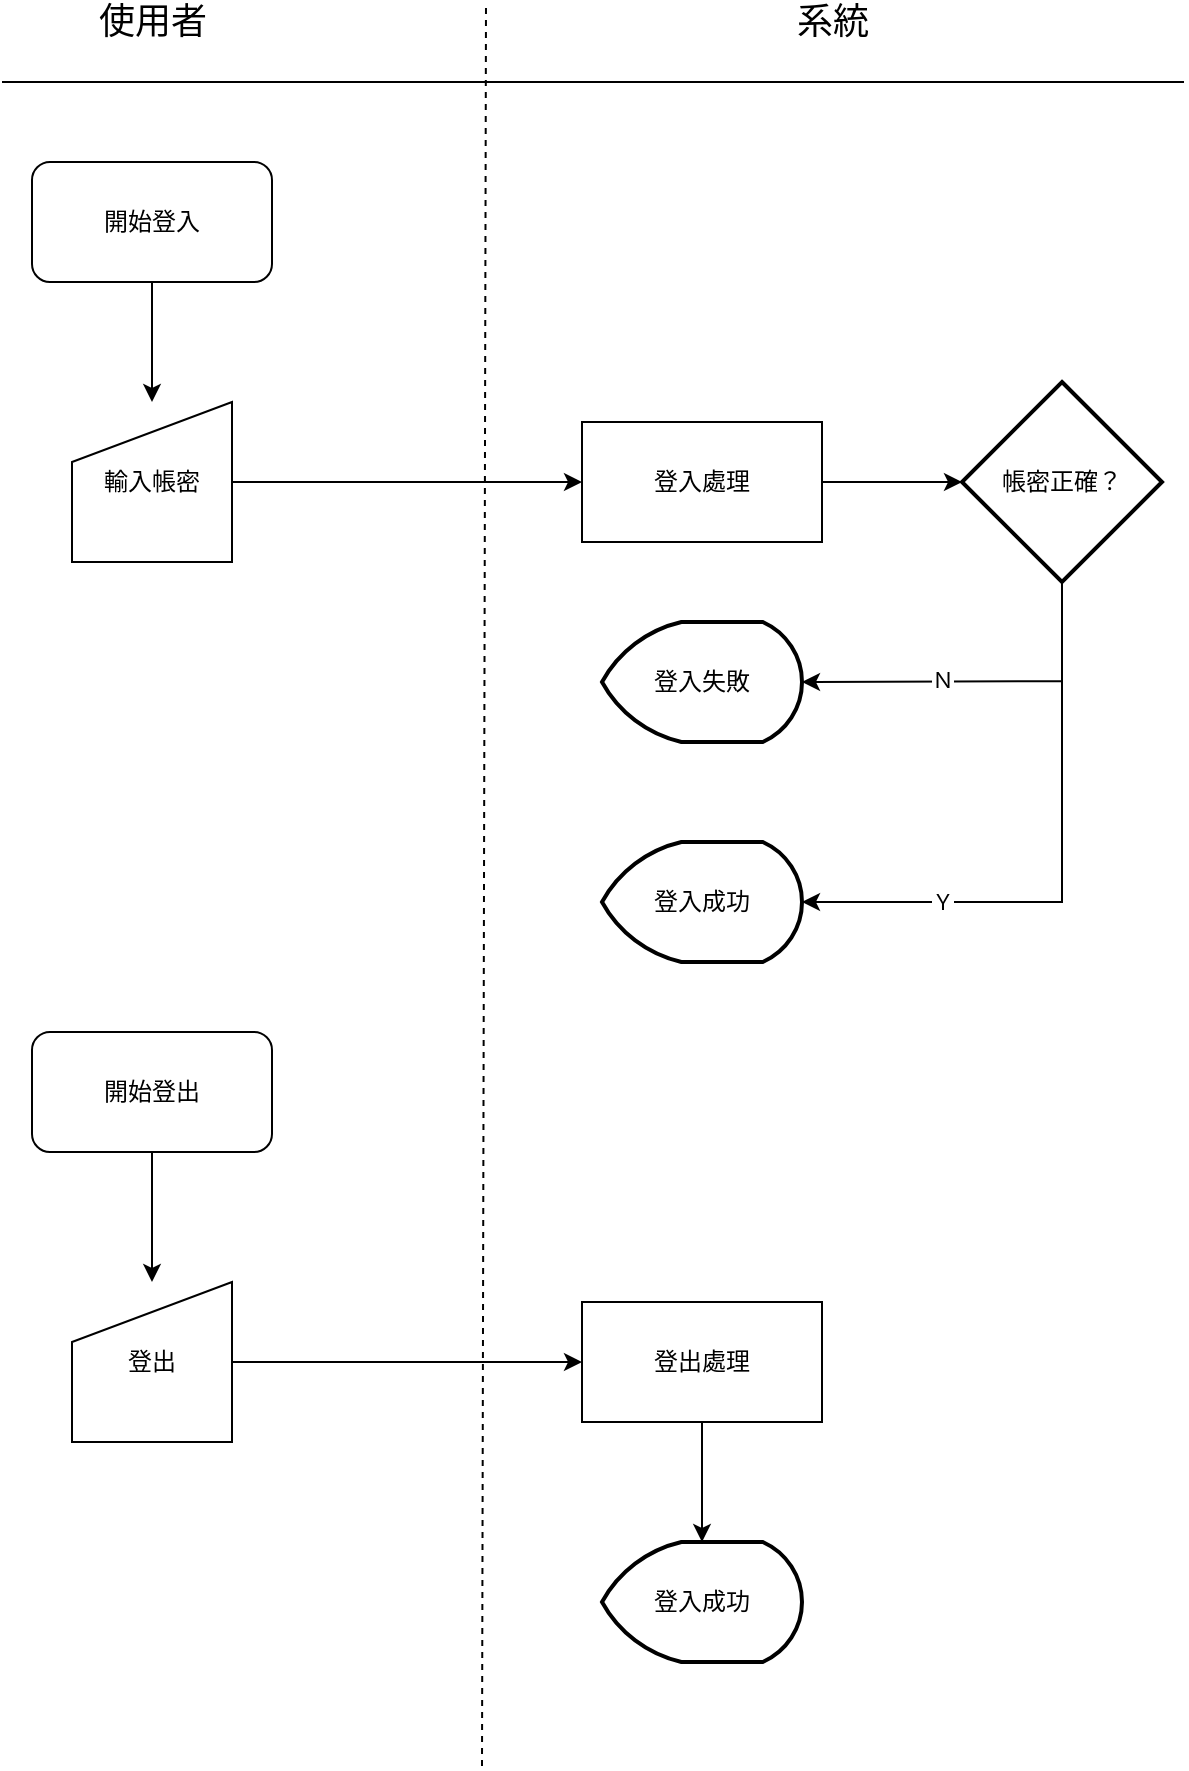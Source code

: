 <mxfile version="12.9.13" type="device"><diagram id="Iml-WLphm3bLZjvT0ccS" name="Page-1"><mxGraphModel dx="741" dy="434" grid="1" gridSize="10" guides="1" tooltips="1" connect="1" arrows="1" fold="1" page="1" pageScale="1" pageWidth="827" pageHeight="1169" math="0" shadow="0"><root><mxCell id="0"/><mxCell id="1" parent="0"/><mxCell id="9L_dC_pgzlohP8YaK-mG-2" value="&lt;font style=&quot;font-size: 18px&quot;&gt;使用者&lt;/font&gt;" style="text;html=1;align=center;verticalAlign=middle;resizable=0;points=[];autosize=1;" vertex="1" parent="1"><mxGeometry x="210" y="40" width="70" height="20" as="geometry"/></mxCell><mxCell id="9L_dC_pgzlohP8YaK-mG-3" value="&lt;font style=&quot;font-size: 18px&quot;&gt;系統&lt;/font&gt;" style="text;html=1;align=center;verticalAlign=middle;resizable=0;points=[];autosize=1;" vertex="1" parent="1"><mxGeometry x="560" y="40" width="50" height="20" as="geometry"/></mxCell><mxCell id="9L_dC_pgzlohP8YaK-mG-7" style="edgeStyle=orthogonalEdgeStyle;rounded=0;orthogonalLoop=1;jettySize=auto;html=1;exitX=0.5;exitY=1;exitDx=0;exitDy=0;" edge="1" parent="1" source="9L_dC_pgzlohP8YaK-mG-5" target="9L_dC_pgzlohP8YaK-mG-6"><mxGeometry relative="1" as="geometry"/></mxCell><mxCell id="9L_dC_pgzlohP8YaK-mG-5" value="開始登入" style="rounded=1;whiteSpace=wrap;html=1;" vertex="1" parent="1"><mxGeometry x="185" y="120" width="120" height="60" as="geometry"/></mxCell><mxCell id="9L_dC_pgzlohP8YaK-mG-9" style="edgeStyle=orthogonalEdgeStyle;rounded=0;orthogonalLoop=1;jettySize=auto;html=1;exitX=1;exitY=0.5;exitDx=0;exitDy=0;entryX=0;entryY=0.5;entryDx=0;entryDy=0;" edge="1" parent="1" source="9L_dC_pgzlohP8YaK-mG-6" target="9L_dC_pgzlohP8YaK-mG-8"><mxGeometry relative="1" as="geometry"/></mxCell><mxCell id="9L_dC_pgzlohP8YaK-mG-6" value="輸入帳密" style="shape=manualInput;whiteSpace=wrap;html=1;" vertex="1" parent="1"><mxGeometry x="205" y="240" width="80" height="80" as="geometry"/></mxCell><mxCell id="9L_dC_pgzlohP8YaK-mG-18" style="edgeStyle=orthogonalEdgeStyle;rounded=0;orthogonalLoop=1;jettySize=auto;html=1;exitX=1;exitY=0.5;exitDx=0;exitDy=0;entryX=0;entryY=0.5;entryDx=0;entryDy=0;entryPerimeter=0;" edge="1" parent="1" source="9L_dC_pgzlohP8YaK-mG-8" target="9L_dC_pgzlohP8YaK-mG-10"><mxGeometry relative="1" as="geometry"/></mxCell><mxCell id="9L_dC_pgzlohP8YaK-mG-8" value="登入處理" style="rounded=0;whiteSpace=wrap;html=1;" vertex="1" parent="1"><mxGeometry x="460" y="250" width="120" height="60" as="geometry"/></mxCell><mxCell id="9L_dC_pgzlohP8YaK-mG-19" style="edgeStyle=orthogonalEdgeStyle;rounded=0;orthogonalLoop=1;jettySize=auto;html=1;exitX=0.5;exitY=1;exitDx=0;exitDy=0;exitPerimeter=0;entryX=1;entryY=0.5;entryDx=0;entryDy=0;entryPerimeter=0;" edge="1" parent="1" source="9L_dC_pgzlohP8YaK-mG-10" target="9L_dC_pgzlohP8YaK-mG-13"><mxGeometry relative="1" as="geometry"/></mxCell><mxCell id="9L_dC_pgzlohP8YaK-mG-22" value="Ｙ" style="edgeLabel;html=1;align=center;verticalAlign=middle;resizable=0;points=[];" vertex="1" connectable="0" parent="9L_dC_pgzlohP8YaK-mG-19"><mxGeometry x="0.103" y="-56" relative="1" as="geometry"><mxPoint x="-60" y="56" as="offset"/></mxGeometry></mxCell><mxCell id="9L_dC_pgzlohP8YaK-mG-10" value="帳密正確？" style="strokeWidth=2;html=1;shape=mxgraph.flowchart.decision;whiteSpace=wrap;" vertex="1" parent="1"><mxGeometry x="650" y="230" width="100" height="100" as="geometry"/></mxCell><mxCell id="9L_dC_pgzlohP8YaK-mG-12" value="登入失敗" style="strokeWidth=2;html=1;shape=mxgraph.flowchart.display;whiteSpace=wrap;" vertex="1" parent="1"><mxGeometry x="470" y="350" width="100" height="60" as="geometry"/></mxCell><mxCell id="9L_dC_pgzlohP8YaK-mG-13" value="登入成功" style="strokeWidth=2;html=1;shape=mxgraph.flowchart.display;whiteSpace=wrap;" vertex="1" parent="1"><mxGeometry x="470" y="460" width="100" height="60" as="geometry"/></mxCell><mxCell id="9L_dC_pgzlohP8YaK-mG-20" value="" style="endArrow=classic;html=1;entryX=1;entryY=0.5;entryDx=0;entryDy=0;entryPerimeter=0;" edge="1" parent="1" target="9L_dC_pgzlohP8YaK-mG-12"><mxGeometry width="50" height="50" relative="1" as="geometry"><mxPoint x="700" y="379.62" as="sourcePoint"/><mxPoint x="600" y="379.62" as="targetPoint"/></mxGeometry></mxCell><mxCell id="9L_dC_pgzlohP8YaK-mG-21" value="Ｎ" style="edgeLabel;html=1;align=center;verticalAlign=middle;resizable=0;points=[];" vertex="1" connectable="0" parent="9L_dC_pgzlohP8YaK-mG-20"><mxGeometry x="-0.148" y="-1" relative="1" as="geometry"><mxPoint x="-4.54" as="offset"/></mxGeometry></mxCell><mxCell id="9L_dC_pgzlohP8YaK-mG-23" value="" style="endArrow=none;html=1;" edge="1" parent="1"><mxGeometry width="50" height="50" relative="1" as="geometry"><mxPoint x="170" y="80" as="sourcePoint"/><mxPoint x="761" y="80" as="targetPoint"/></mxGeometry></mxCell><mxCell id="9L_dC_pgzlohP8YaK-mG-26" style="edgeStyle=orthogonalEdgeStyle;rounded=0;orthogonalLoop=1;jettySize=auto;html=1;exitX=0.5;exitY=1;exitDx=0;exitDy=0;entryX=0.5;entryY=0;entryDx=0;entryDy=0;" edge="1" parent="1" source="9L_dC_pgzlohP8YaK-mG-24" target="9L_dC_pgzlohP8YaK-mG-25"><mxGeometry relative="1" as="geometry"/></mxCell><mxCell id="9L_dC_pgzlohP8YaK-mG-24" value="開始登出" style="rounded=1;whiteSpace=wrap;html=1;" vertex="1" parent="1"><mxGeometry x="185" y="555" width="120" height="60" as="geometry"/></mxCell><mxCell id="9L_dC_pgzlohP8YaK-mG-29" style="edgeStyle=orthogonalEdgeStyle;rounded=0;orthogonalLoop=1;jettySize=auto;html=1;exitX=1;exitY=0.5;exitDx=0;exitDy=0;entryX=0;entryY=0.5;entryDx=0;entryDy=0;" edge="1" parent="1" source="9L_dC_pgzlohP8YaK-mG-25" target="9L_dC_pgzlohP8YaK-mG-27"><mxGeometry relative="1" as="geometry"/></mxCell><mxCell id="9L_dC_pgzlohP8YaK-mG-25" value="登出" style="shape=manualInput;whiteSpace=wrap;html=1;" vertex="1" parent="1"><mxGeometry x="205" y="680" width="80" height="80" as="geometry"/></mxCell><mxCell id="9L_dC_pgzlohP8YaK-mG-31" style="edgeStyle=orthogonalEdgeStyle;rounded=0;orthogonalLoop=1;jettySize=auto;html=1;exitX=0.5;exitY=1;exitDx=0;exitDy=0;entryX=0.5;entryY=0;entryDx=0;entryDy=0;entryPerimeter=0;" edge="1" parent="1" source="9L_dC_pgzlohP8YaK-mG-27" target="9L_dC_pgzlohP8YaK-mG-30"><mxGeometry relative="1" as="geometry"/></mxCell><mxCell id="9L_dC_pgzlohP8YaK-mG-27" value="登出處理" style="rounded=0;whiteSpace=wrap;html=1;" vertex="1" parent="1"><mxGeometry x="460" y="690" width="120" height="60" as="geometry"/></mxCell><mxCell id="9L_dC_pgzlohP8YaK-mG-30" value="登入成功" style="strokeWidth=2;html=1;shape=mxgraph.flowchart.display;whiteSpace=wrap;" vertex="1" parent="1"><mxGeometry x="470" y="810" width="100" height="60" as="geometry"/></mxCell><mxCell id="9L_dC_pgzlohP8YaK-mG-32" value="" style="endArrow=none;dashed=1;html=1;" edge="1" parent="1"><mxGeometry width="50" height="50" relative="1" as="geometry"><mxPoint x="410" y="922.0" as="sourcePoint"/><mxPoint x="412" y="40" as="targetPoint"/></mxGeometry></mxCell></root></mxGraphModel></diagram></mxfile>